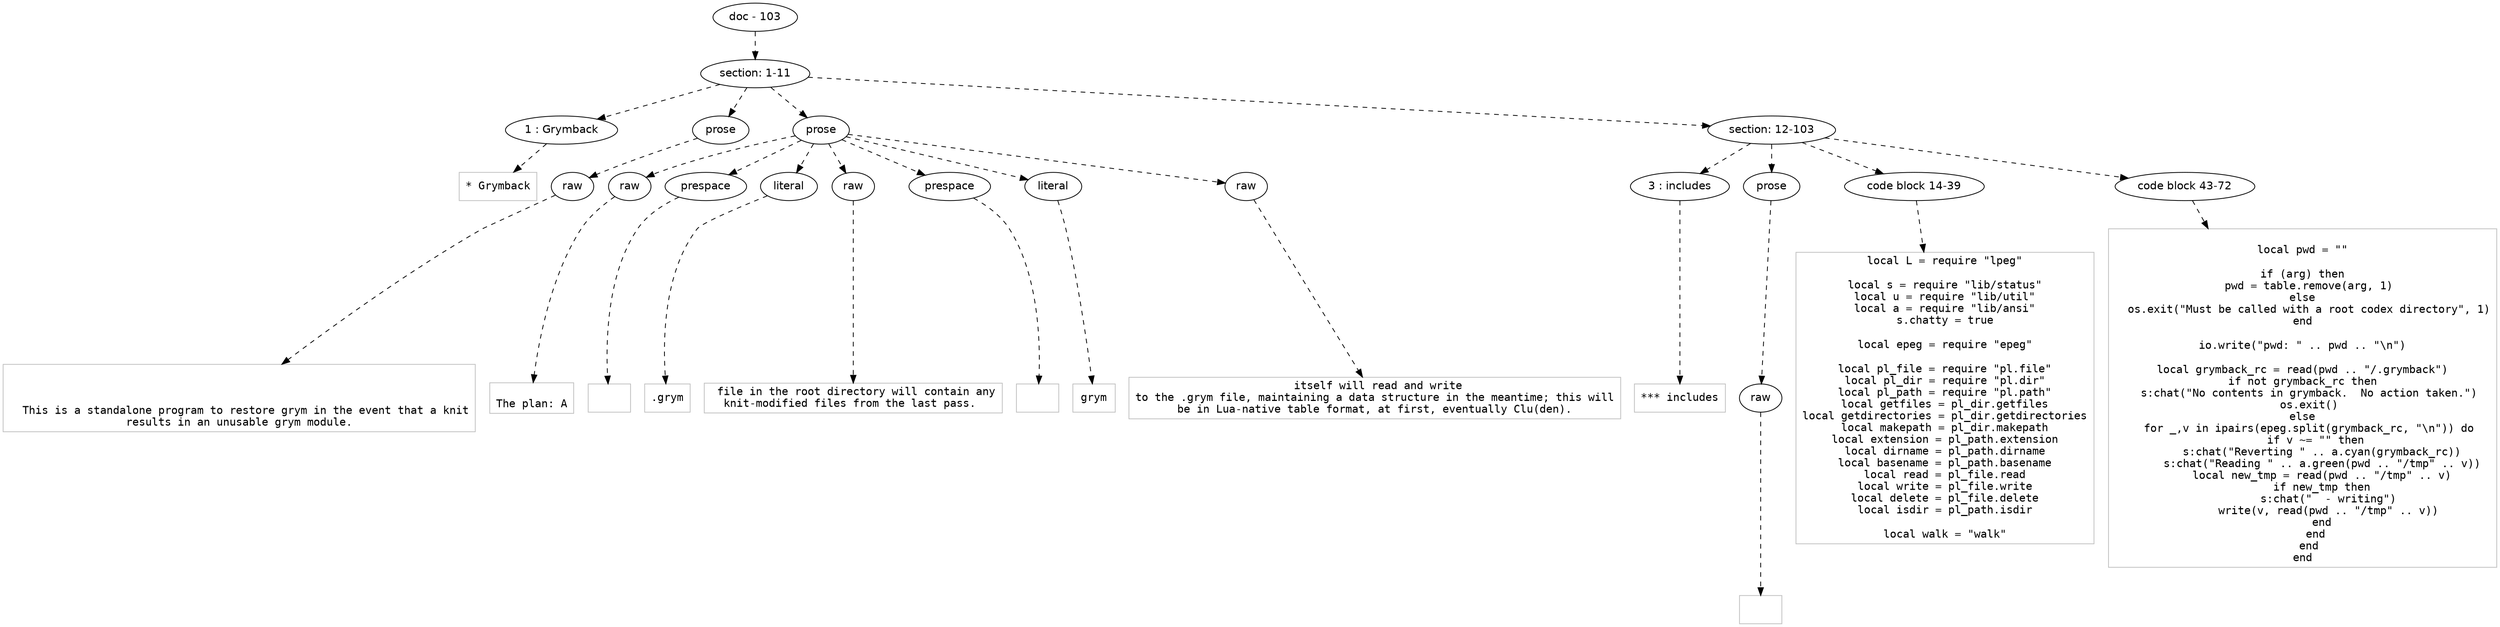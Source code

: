 digraph hierarchy {

node [fontname=Helvetica]
edge [style=dashed]

doc_0 [label="doc - 103"]


doc_0 -> { section_1}
{rank=same; section_1}

section_1 [label="section: 1-11"]


section_1 -> { header_2 prose_3 prose_4 section_5}
{rank=same; header_2 prose_3 prose_4 section_5}

header_2 [label="1 : Grymback"]

prose_3 [label="prose"]

prose_4 [label="prose"]

section_5 [label="section: 12-103"]


header_2 -> leaf_6
leaf_6  [color=Gray,shape=rectangle,fontname=Inconsolata,label="* Grymback"]
prose_3 -> { raw_7}
{rank=same; raw_7}

raw_7 [label="raw"]


raw_7 -> leaf_8
leaf_8  [color=Gray,shape=rectangle,fontname=Inconsolata,label="


  This is a standalone program to restore grym in the event that a knit
results in an unusable grym module.
"]
prose_4 -> { raw_9 prespace_10 literal_11 raw_12 prespace_13 literal_14 raw_15}
{rank=same; raw_9 prespace_10 literal_11 raw_12 prespace_13 literal_14 raw_15}

raw_9 [label="raw"]

prespace_10 [label="prespace"]

literal_11 [label="literal"]

raw_12 [label="raw"]

prespace_13 [label="prespace"]

literal_14 [label="literal"]

raw_15 [label="raw"]


raw_9 -> leaf_16
leaf_16  [color=Gray,shape=rectangle,fontname=Inconsolata,label="
The plan: A"]
prespace_10 -> leaf_17
leaf_17  [color=Gray,shape=rectangle,fontname=Inconsolata,label=" "]
literal_11 -> leaf_18
leaf_18  [color=Gray,shape=rectangle,fontname=Inconsolata,label=".grym"]
raw_12 -> leaf_19
leaf_19  [color=Gray,shape=rectangle,fontname=Inconsolata,label=" file in the root directory will contain any
knit-modified files from the last pass. "]
prespace_13 -> leaf_20
leaf_20  [color=Gray,shape=rectangle,fontname=Inconsolata,label=" "]
literal_14 -> leaf_21
leaf_21  [color=Gray,shape=rectangle,fontname=Inconsolata,label="grym"]
raw_15 -> leaf_22
leaf_22  [color=Gray,shape=rectangle,fontname=Inconsolata,label=" itself will read and write
to the .grym file, maintaining a data structure in the meantime; this will
be in Lua-native table format, at first, eventually Clu(den).
"]
section_5 -> { header_23 prose_24 codeblock_25 codeblock_26}
{rank=same; header_23 prose_24 codeblock_25 codeblock_26}

header_23 [label="3 : includes"]

prose_24 [label="prose"]

codeblock_25 [label="code block 14-39"]

codeblock_26 [label="code block 43-72"]


header_23 -> leaf_27
leaf_27  [color=Gray,shape=rectangle,fontname=Inconsolata,label="*** includes"]
prose_24 -> { raw_28}
{rank=same; raw_28}

raw_28 [label="raw"]


raw_28 -> leaf_29
leaf_29  [color=Gray,shape=rectangle,fontname=Inconsolata,label="
"]
codeblock_25 -> leaf_30
leaf_30  [color=Gray,shape=rectangle,fontname=Inconsolata,label="local L = require \"lpeg\"

local s = require \"lib/status\"
local u = require \"lib/util\"
local a = require \"lib/ansi\"
s.chatty = true

local epeg = require \"epeg\"

local pl_file = require \"pl.file\"
local pl_dir = require \"pl.dir\"
local pl_path = require \"pl.path\"
local getfiles = pl_dir.getfiles
local getdirectories = pl_dir.getdirectories
local makepath = pl_dir.makepath
local extension = pl_path.extension
local dirname = pl_path.dirname
local basename = pl_path.basename
local read = pl_file.read
local write = pl_file.write
local delete = pl_file.delete
local isdir = pl_path.isdir

local walk = \"walk\""]
codeblock_26 -> leaf_31
leaf_31  [color=Gray,shape=rectangle,fontname=Inconsolata,label="
local pwd = \"\"

if (arg) then
  pwd = table.remove(arg, 1)
else
  os.exit(\"Must be called with a root codex directory\", 1)
end

io.write(\"pwd: \" .. pwd .. \"\\n\")

local grymback_rc = read(pwd .. \"/.grymback\")
if not grymback_rc then
  s:chat(\"No contents in grymback.  No action taken.\")
  os.exit()
else
  for _,v in ipairs(epeg.split(grymback_rc, \"\\n\")) do
    if v ~= \"\" then
      s:chat(\"Reverting \" .. a.cyan(grymback_rc))
      s:chat(\"Reading \" .. a.green(pwd .. \"/tmp\" .. v))
      local new_tmp = read(pwd .. \"/tmp\" .. v)
      if new_tmp then
        s:chat(\"  - writing\")
        write(v, read(pwd .. \"/tmp\" .. v))
      end
    end
  end
end"]

}
